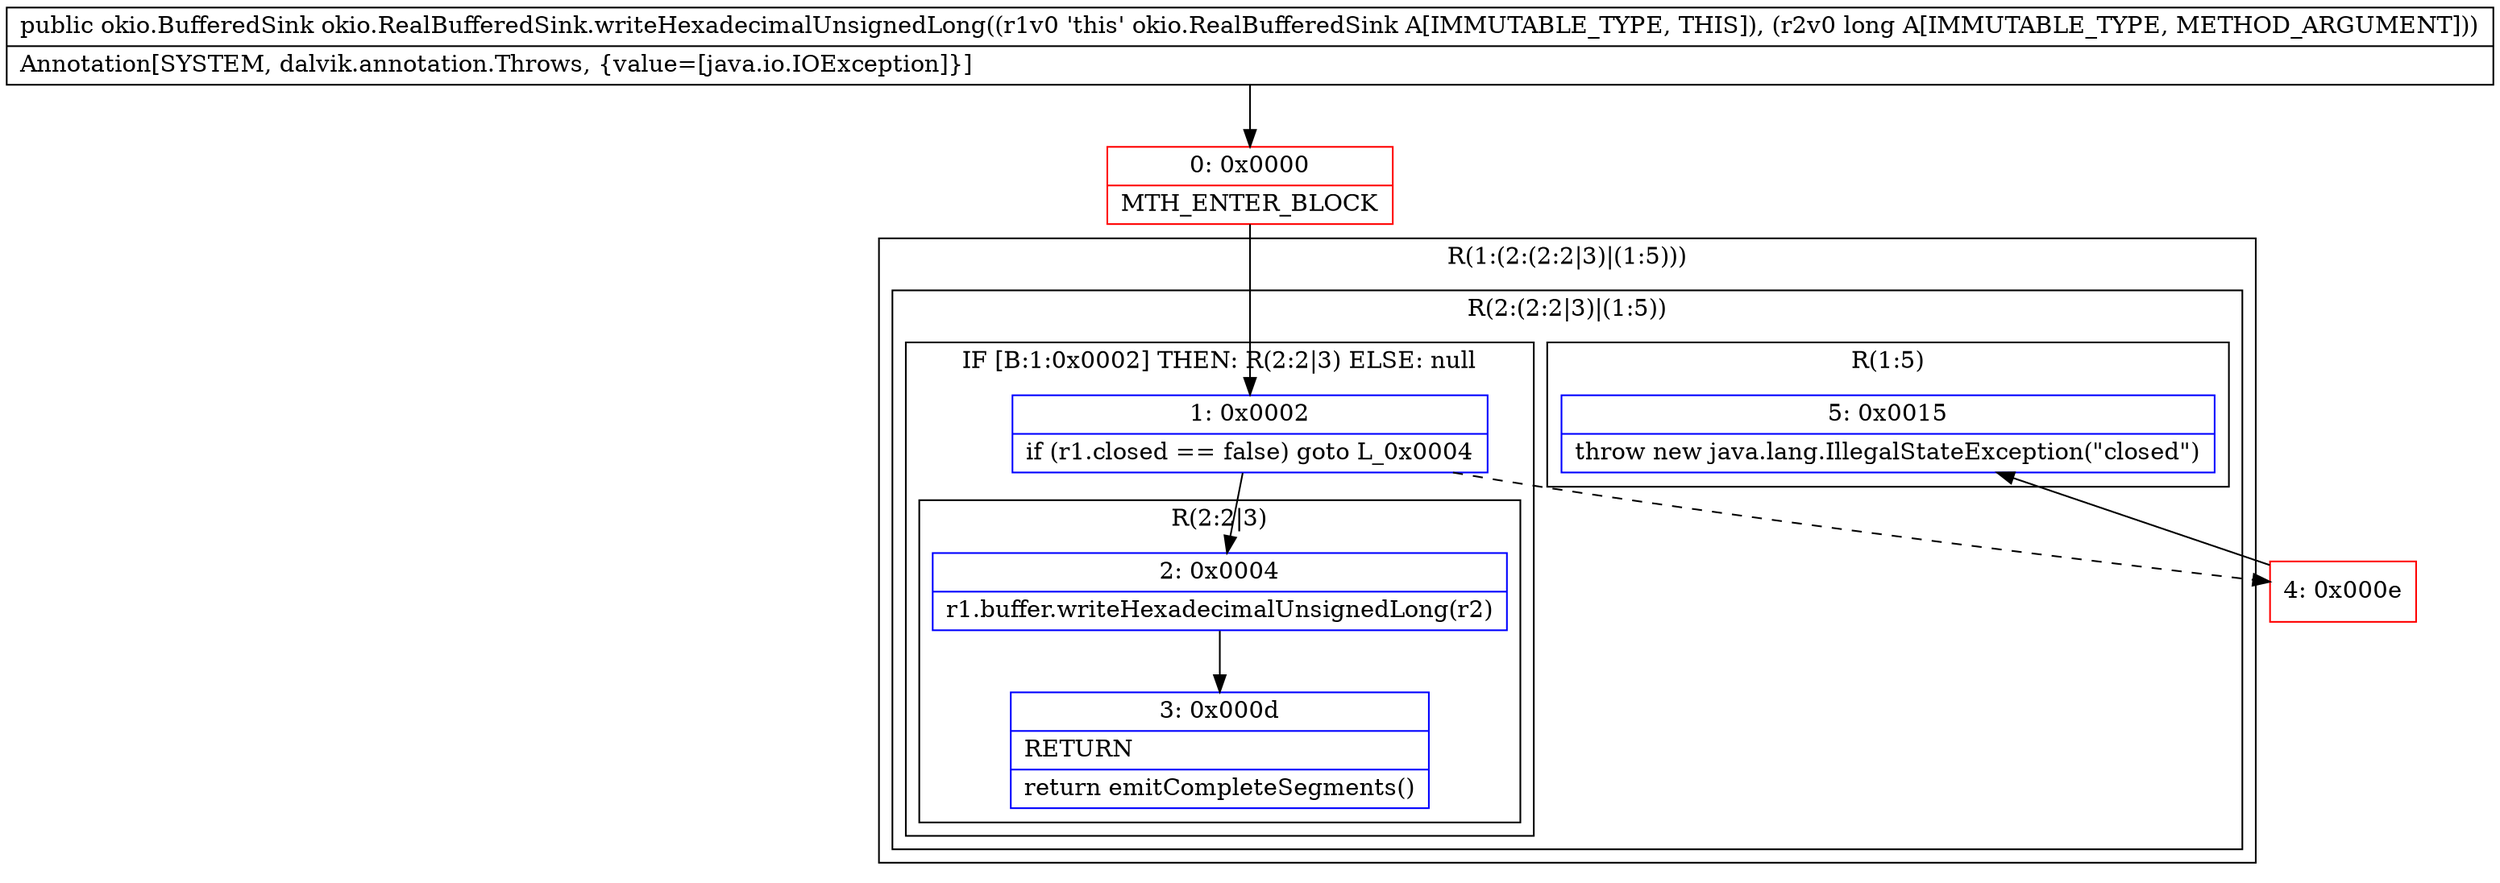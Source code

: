 digraph "CFG forokio.RealBufferedSink.writeHexadecimalUnsignedLong(J)Lokio\/BufferedSink;" {
subgraph cluster_Region_1502514866 {
label = "R(1:(2:(2:2|3)|(1:5)))";
node [shape=record,color=blue];
subgraph cluster_Region_1781739583 {
label = "R(2:(2:2|3)|(1:5))";
node [shape=record,color=blue];
subgraph cluster_IfRegion_533667812 {
label = "IF [B:1:0x0002] THEN: R(2:2|3) ELSE: null";
node [shape=record,color=blue];
Node_1 [shape=record,label="{1\:\ 0x0002|if (r1.closed == false) goto L_0x0004\l}"];
subgraph cluster_Region_1102497307 {
label = "R(2:2|3)";
node [shape=record,color=blue];
Node_2 [shape=record,label="{2\:\ 0x0004|r1.buffer.writeHexadecimalUnsignedLong(r2)\l}"];
Node_3 [shape=record,label="{3\:\ 0x000d|RETURN\l|return emitCompleteSegments()\l}"];
}
}
subgraph cluster_Region_1826630529 {
label = "R(1:5)";
node [shape=record,color=blue];
Node_5 [shape=record,label="{5\:\ 0x0015|throw new java.lang.IllegalStateException(\"closed\")\l}"];
}
}
}
Node_0 [shape=record,color=red,label="{0\:\ 0x0000|MTH_ENTER_BLOCK\l}"];
Node_4 [shape=record,color=red,label="{4\:\ 0x000e}"];
MethodNode[shape=record,label="{public okio.BufferedSink okio.RealBufferedSink.writeHexadecimalUnsignedLong((r1v0 'this' okio.RealBufferedSink A[IMMUTABLE_TYPE, THIS]), (r2v0 long A[IMMUTABLE_TYPE, METHOD_ARGUMENT]))  | Annotation[SYSTEM, dalvik.annotation.Throws, \{value=[java.io.IOException]\}]\l}"];
MethodNode -> Node_0;
Node_1 -> Node_2;
Node_1 -> Node_4[style=dashed];
Node_2 -> Node_3;
Node_0 -> Node_1;
Node_4 -> Node_5;
}

